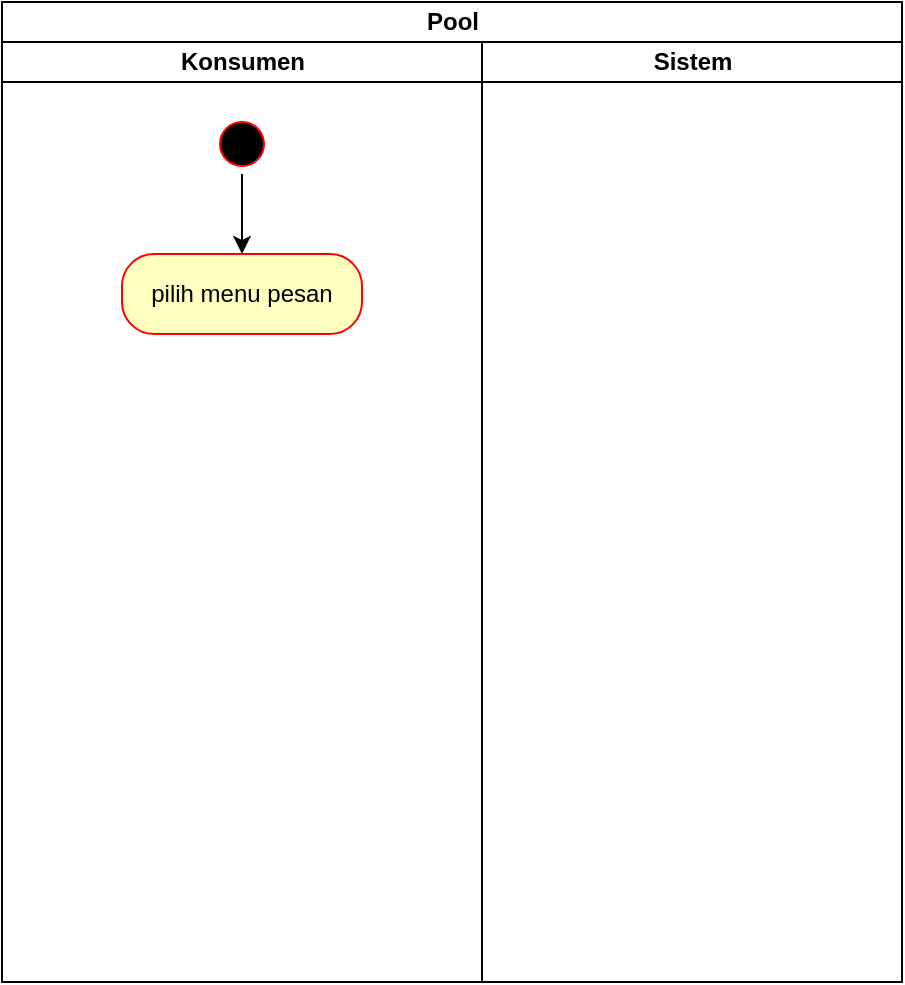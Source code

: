 <mxfile version="24.3.0" type="github">
  <diagram name="Page-1" id="bM4PuII8dpiMSD0iRSCY">
    <mxGraphModel dx="880" dy="434" grid="1" gridSize="10" guides="1" tooltips="1" connect="1" arrows="1" fold="1" page="1" pageScale="1" pageWidth="850" pageHeight="1100" math="0" shadow="0">
      <root>
        <mxCell id="0" />
        <mxCell id="1" parent="0" />
        <mxCell id="ty9v-8j5mMRCZ05Dtozw-1" value="Pool" style="swimlane;childLayout=stackLayout;resizeParent=1;resizeParentMax=0;startSize=20;html=1;" vertex="1" parent="1">
          <mxGeometry x="240.0" y="14" width="450" height="490" as="geometry" />
        </mxCell>
        <mxCell id="ty9v-8j5mMRCZ05Dtozw-2" value="Konsumen" style="swimlane;startSize=20;html=1;" vertex="1" parent="ty9v-8j5mMRCZ05Dtozw-1">
          <mxGeometry y="20" width="240" height="470" as="geometry" />
        </mxCell>
        <mxCell id="ty9v-8j5mMRCZ05Dtozw-9" style="edgeStyle=orthogonalEdgeStyle;rounded=0;orthogonalLoop=1;jettySize=auto;html=1;exitX=0.5;exitY=1;exitDx=0;exitDy=0;entryX=0.5;entryY=0;entryDx=0;entryDy=0;" edge="1" parent="ty9v-8j5mMRCZ05Dtozw-2" source="ty9v-8j5mMRCZ05Dtozw-5" target="ty9v-8j5mMRCZ05Dtozw-7">
          <mxGeometry relative="1" as="geometry" />
        </mxCell>
        <mxCell id="ty9v-8j5mMRCZ05Dtozw-5" value="" style="ellipse;html=1;shape=startState;fillColor=#000000;strokeColor=#ff0000;" vertex="1" parent="ty9v-8j5mMRCZ05Dtozw-2">
          <mxGeometry x="105.0" y="36" width="30" height="30" as="geometry" />
        </mxCell>
        <mxCell id="ty9v-8j5mMRCZ05Dtozw-7" value="pilih menu pesan" style="rounded=1;whiteSpace=wrap;html=1;arcSize=40;fontColor=#000000;fillColor=#ffffc0;strokeColor=#ff0000;" vertex="1" parent="ty9v-8j5mMRCZ05Dtozw-2">
          <mxGeometry x="60.0" y="106" width="120" height="40" as="geometry" />
        </mxCell>
        <mxCell id="ty9v-8j5mMRCZ05Dtozw-3" value="Sistem" style="swimlane;startSize=20;html=1;" vertex="1" parent="ty9v-8j5mMRCZ05Dtozw-1">
          <mxGeometry x="240" y="20" width="210" height="470" as="geometry" />
        </mxCell>
      </root>
    </mxGraphModel>
  </diagram>
</mxfile>
